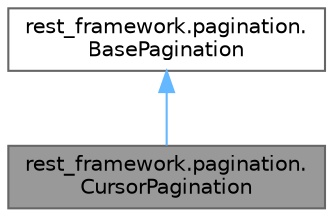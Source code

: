 digraph "rest_framework.pagination.CursorPagination"
{
 // LATEX_PDF_SIZE
  bgcolor="transparent";
  edge [fontname=Helvetica,fontsize=10,labelfontname=Helvetica,labelfontsize=10];
  node [fontname=Helvetica,fontsize=10,shape=box,height=0.2,width=0.4];
  Node1 [id="Node000001",label="rest_framework.pagination.\lCursorPagination",height=0.2,width=0.4,color="gray40", fillcolor="grey60", style="filled", fontcolor="black",tooltip=" "];
  Node2 -> Node1 [id="edge2_Node000001_Node000002",dir="back",color="steelblue1",style="solid",tooltip=" "];
  Node2 [id="Node000002",label="rest_framework.pagination.\lBasePagination",height=0.2,width=0.4,color="gray40", fillcolor="white", style="filled",URL="$classrest__framework_1_1pagination_1_1BasePagination.html",tooltip=" "];
}
